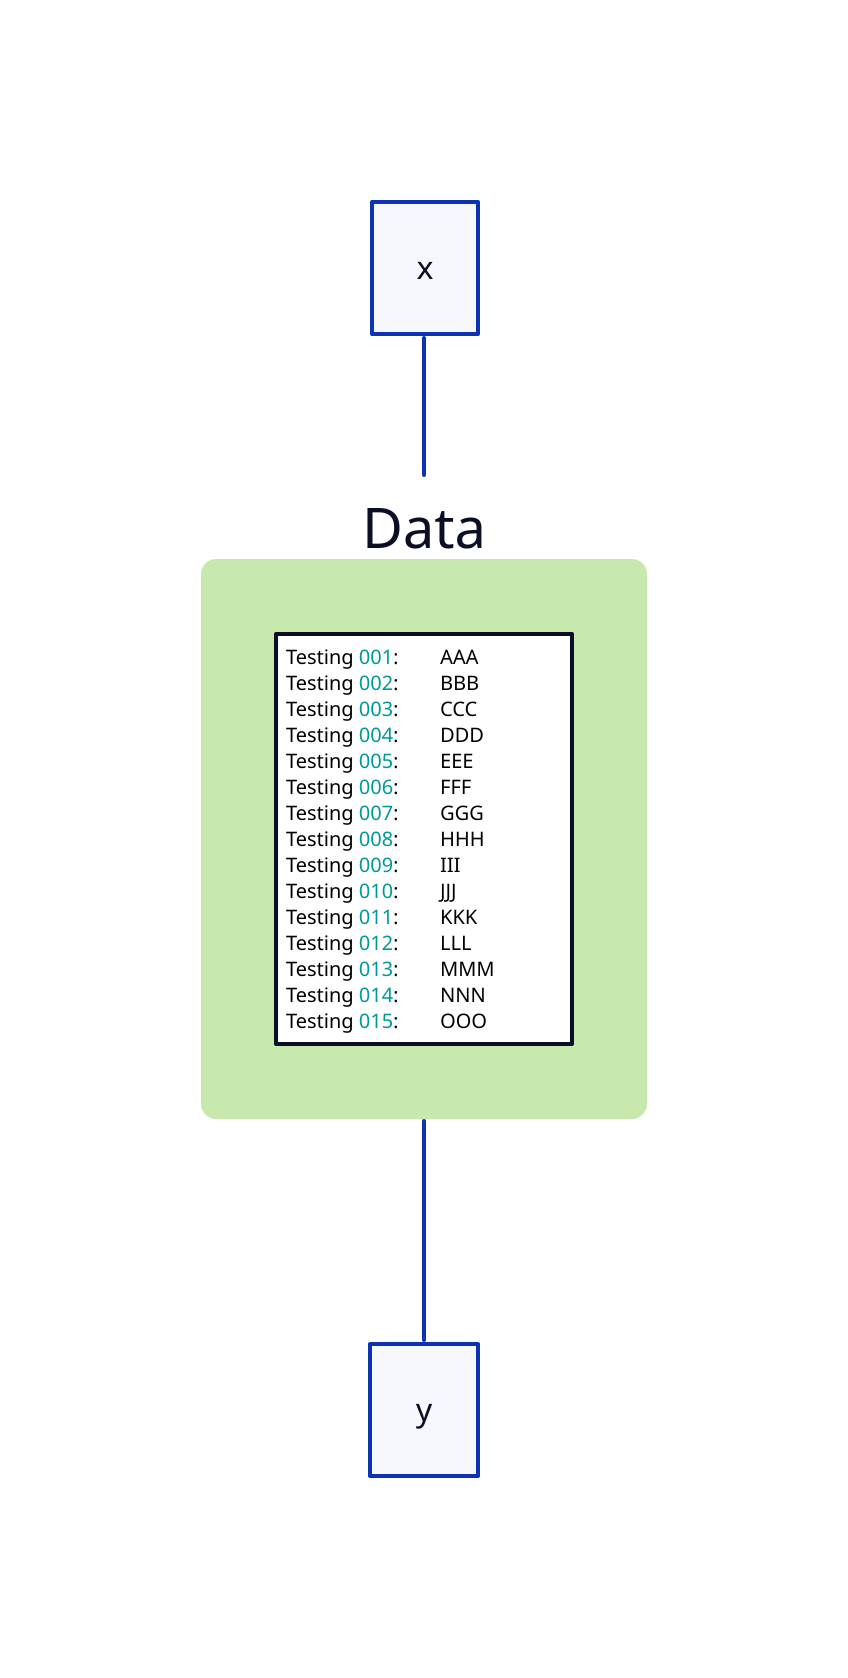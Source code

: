'Data' -- y
x -- 'Data'
'Data': {
  style.fill: "#c8e9ad"
  style.stroke: "#c8e9ad"
  style.stroke-width: 15
  ex: |go
    Testing 001:        AAA
    Testing 002:        BBB
    Testing 003:        CCC
    Testing 004:        DDD
    Testing 005:        EEE
    Testing 006:        FFF
    Testing 007:        GGG
    Testing 008:        HHH
    Testing 009:        III
    Testing 010:        JJJ
    Testing 011:        KKK
    Testing 012:        LLL
    Testing 013:        MMM
    Testing 014:        NNN
    Testing 015:        OOO
  |
  ex.style.font-size: 10
}
